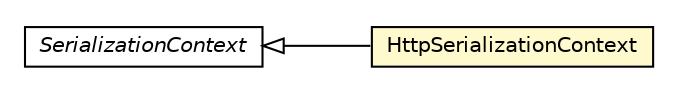 #!/usr/local/bin/dot
#
# Class diagram 
# Generated by UMLGraph version R5_6-24-gf6e263 (http://www.umlgraph.org/)
#

digraph G {
	edge [fontname="Helvetica",fontsize=10,labelfontname="Helvetica",labelfontsize=10];
	node [fontname="Helvetica",fontsize=10,shape=plaintext];
	nodesep=0.25;
	ranksep=0.5;
	rankdir=LR;
	// org.turbogwt.net.http.client.serialization.HttpSerializationContext
	c1740 [label=<<table title="org.turbogwt.net.http.client.serialization.HttpSerializationContext" border="0" cellborder="1" cellspacing="0" cellpadding="2" port="p" bgcolor="lemonChiffon" href="./HttpSerializationContext.html">
		<tr><td><table border="0" cellspacing="0" cellpadding="1">
<tr><td align="center" balign="center"> HttpSerializationContext </td></tr>
		</table></td></tr>
		</table>>, URL="./HttpSerializationContext.html", fontname="Helvetica", fontcolor="black", fontsize=10.0];
	// org.turbogwt.net.serialization.client.SerializationContext
	c1752 [label=<<table title="org.turbogwt.net.serialization.client.SerializationContext" border="0" cellborder="1" cellspacing="0" cellpadding="2" port="p" href="../../../serialization/client/SerializationContext.html">
		<tr><td><table border="0" cellspacing="0" cellpadding="1">
<tr><td align="center" balign="center"><font face="Helvetica-Oblique"> SerializationContext </font></td></tr>
		</table></td></tr>
		</table>>, URL="../../../serialization/client/SerializationContext.html", fontname="Helvetica", fontcolor="black", fontsize=10.0];
	//org.turbogwt.net.http.client.serialization.HttpSerializationContext extends org.turbogwt.net.serialization.client.SerializationContext
	c1752:p -> c1740:p [dir=back,arrowtail=empty];
}

